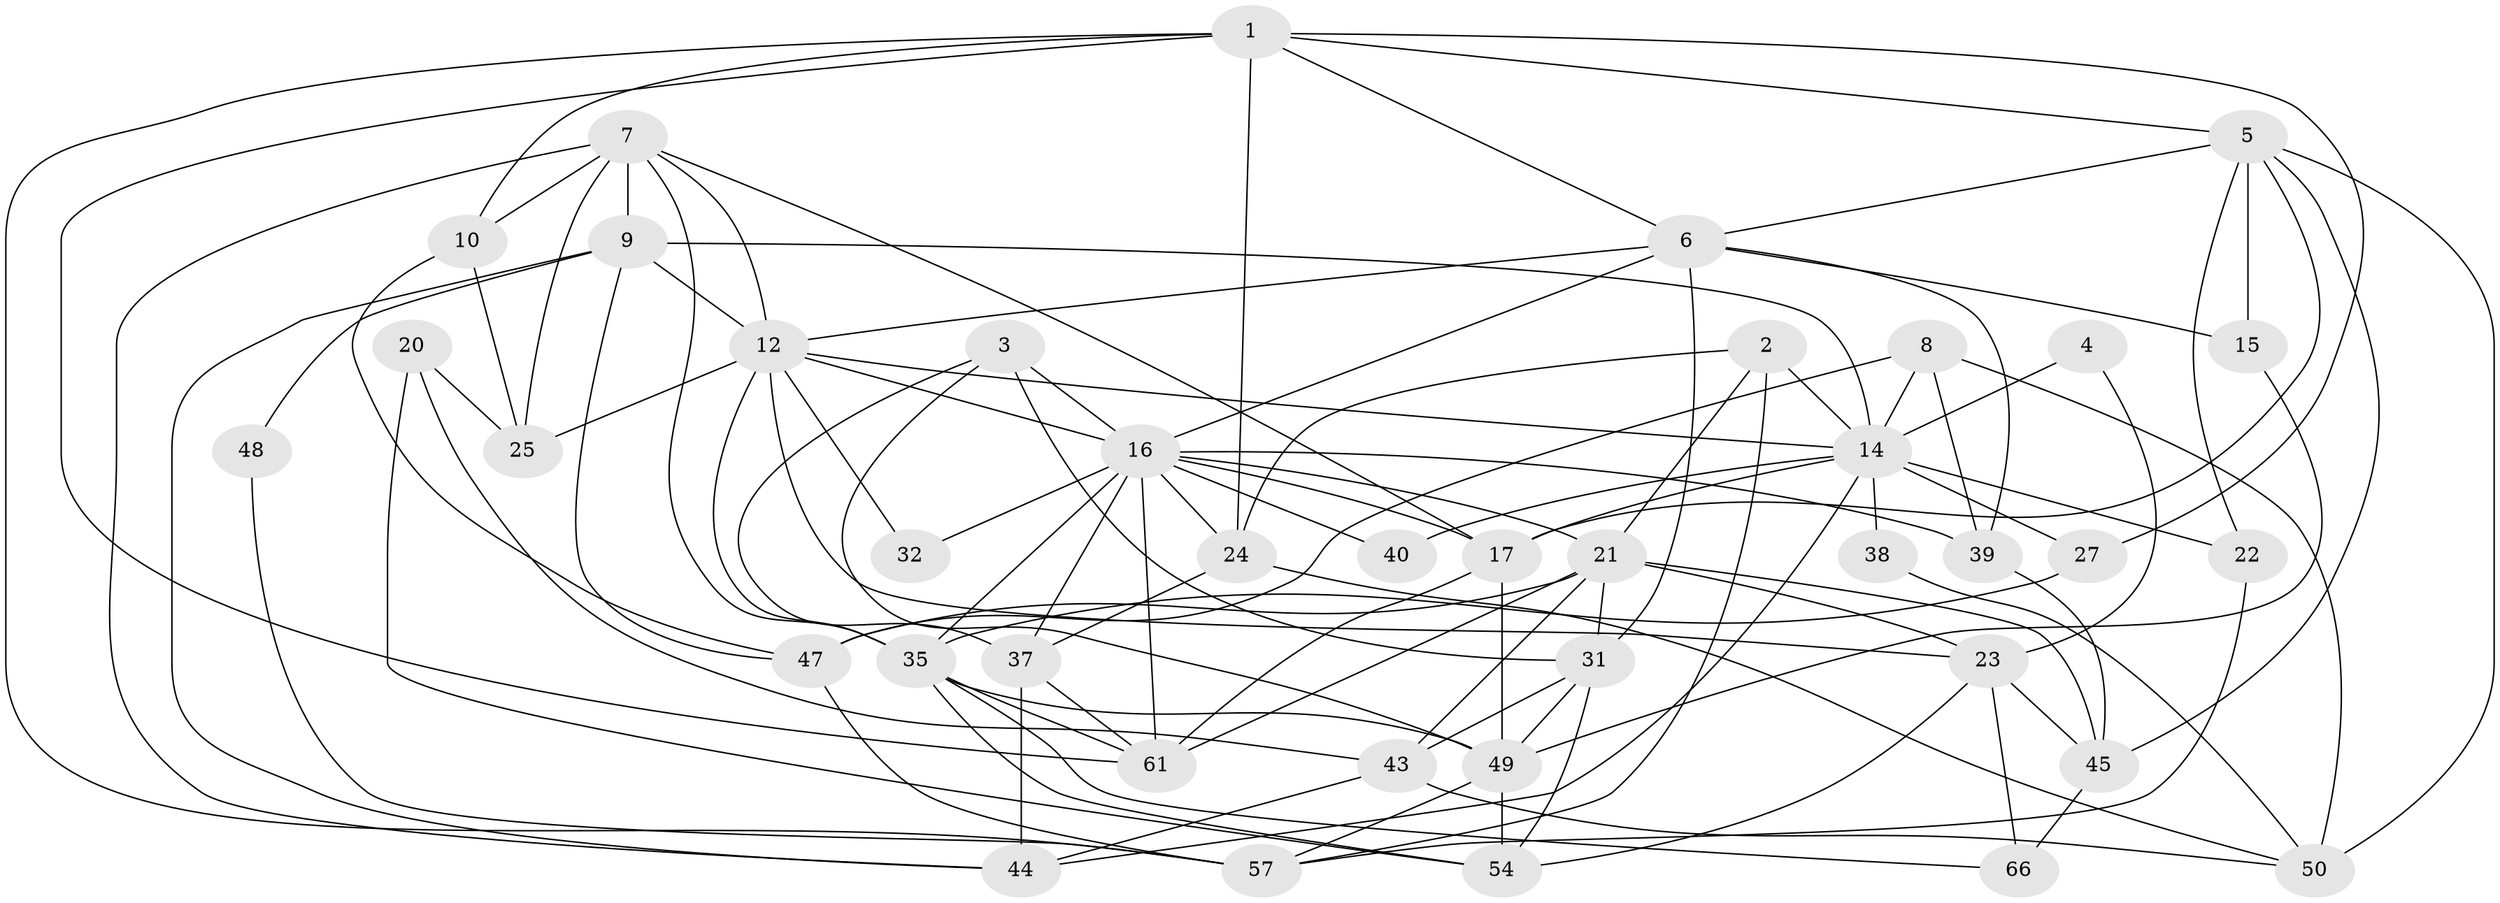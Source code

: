 // Generated by graph-tools (version 1.1) at 2025/24/03/03/25 07:24:01]
// undirected, 40 vertices, 104 edges
graph export_dot {
graph [start="1"]
  node [color=gray90,style=filled];
  1 [super="+46"];
  2 [super="+19"];
  3 [super="+13"];
  4;
  5 [super="+42"];
  6 [super="+33"];
  7 [super="+29"];
  8 [super="+18"];
  9 [super="+11"];
  10;
  12 [super="+28"];
  14 [super="+26"];
  15;
  16 [super="+51"];
  17 [super="+59"];
  20;
  21 [super="+34"];
  22;
  23 [super="+55"];
  24 [super="+41"];
  25 [super="+30"];
  27;
  31 [super="+36"];
  32;
  35 [super="+56"];
  37;
  38;
  39;
  40;
  43 [super="+64"];
  44 [super="+60"];
  45 [super="+53"];
  47 [super="+52"];
  48;
  49;
  50 [super="+63"];
  54 [super="+58"];
  57 [super="+62"];
  61 [super="+65"];
  66;
  1 -- 5;
  1 -- 27;
  1 -- 24;
  1 -- 57;
  1 -- 10;
  1 -- 61;
  1 -- 6;
  2 -- 21 [weight=2];
  2 -- 57;
  2 -- 24;
  2 -- 14;
  3 -- 31;
  3 -- 16;
  3 -- 49;
  3 -- 37;
  4 -- 23;
  4 -- 14;
  5 -- 6;
  5 -- 45;
  5 -- 22;
  5 -- 15;
  5 -- 50;
  5 -- 17;
  6 -- 12;
  6 -- 15;
  6 -- 39;
  6 -- 16;
  6 -- 31;
  7 -- 10;
  7 -- 25;
  7 -- 9;
  7 -- 35;
  7 -- 44;
  7 -- 12;
  7 -- 17;
  8 -- 39;
  8 -- 50;
  8 -- 14;
  8 -- 47;
  9 -- 14;
  9 -- 44;
  9 -- 48;
  9 -- 47;
  9 -- 12;
  10 -- 25;
  10 -- 47;
  12 -- 16;
  12 -- 35;
  12 -- 25;
  12 -- 32;
  12 -- 23;
  12 -- 14;
  14 -- 17;
  14 -- 27;
  14 -- 38 [weight=2];
  14 -- 22;
  14 -- 40;
  14 -- 44;
  15 -- 49;
  16 -- 17;
  16 -- 24;
  16 -- 32;
  16 -- 37;
  16 -- 39;
  16 -- 40;
  16 -- 21;
  16 -- 35;
  16 -- 61;
  17 -- 49;
  17 -- 61;
  20 -- 25;
  20 -- 43;
  20 -- 54;
  21 -- 47;
  21 -- 45;
  21 -- 23;
  21 -- 31;
  21 -- 43;
  21 -- 61;
  22 -- 57;
  23 -- 45;
  23 -- 66;
  23 -- 54;
  24 -- 50;
  24 -- 37;
  27 -- 35;
  31 -- 54;
  31 -- 49;
  31 -- 43;
  35 -- 54;
  35 -- 49;
  35 -- 66;
  35 -- 61;
  37 -- 44;
  37 -- 61;
  38 -- 50;
  39 -- 45;
  43 -- 44;
  43 -- 50;
  45 -- 66;
  47 -- 57;
  48 -- 57;
  49 -- 54;
  49 -- 57;
}
